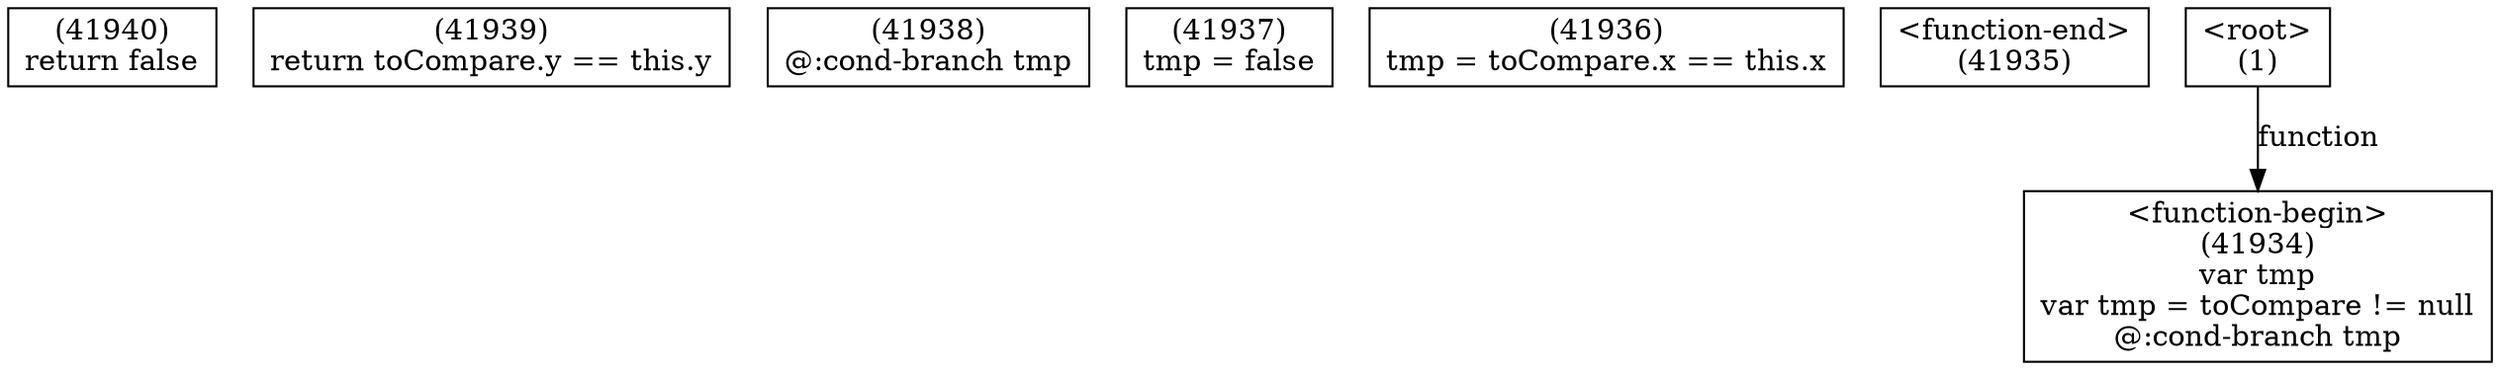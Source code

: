 digraph graphname {
n41940 [shape=box,label="(41940)\nreturn false"];
n41939 [shape=box,label="(41939)\nreturn toCompare.y == this.y"];
n41938 [shape=box,label="(41938)\n@:cond-branch tmp"];
n41937 [shape=box,label="(41937)\ntmp = false"];
n41936 [shape=box,label="(41936)\ntmp = toCompare.x == this.x"];
n41935 [shape=box,label="<function-end>
(41935)"];
n41934 [shape=box,label="<function-begin>
(41934)\nvar tmp\nvar tmp = toCompare != null\n@:cond-branch tmp"];
n1 [shape=box,label="<root>
(1)"];
n1 -> n41934[label="function"];
}
